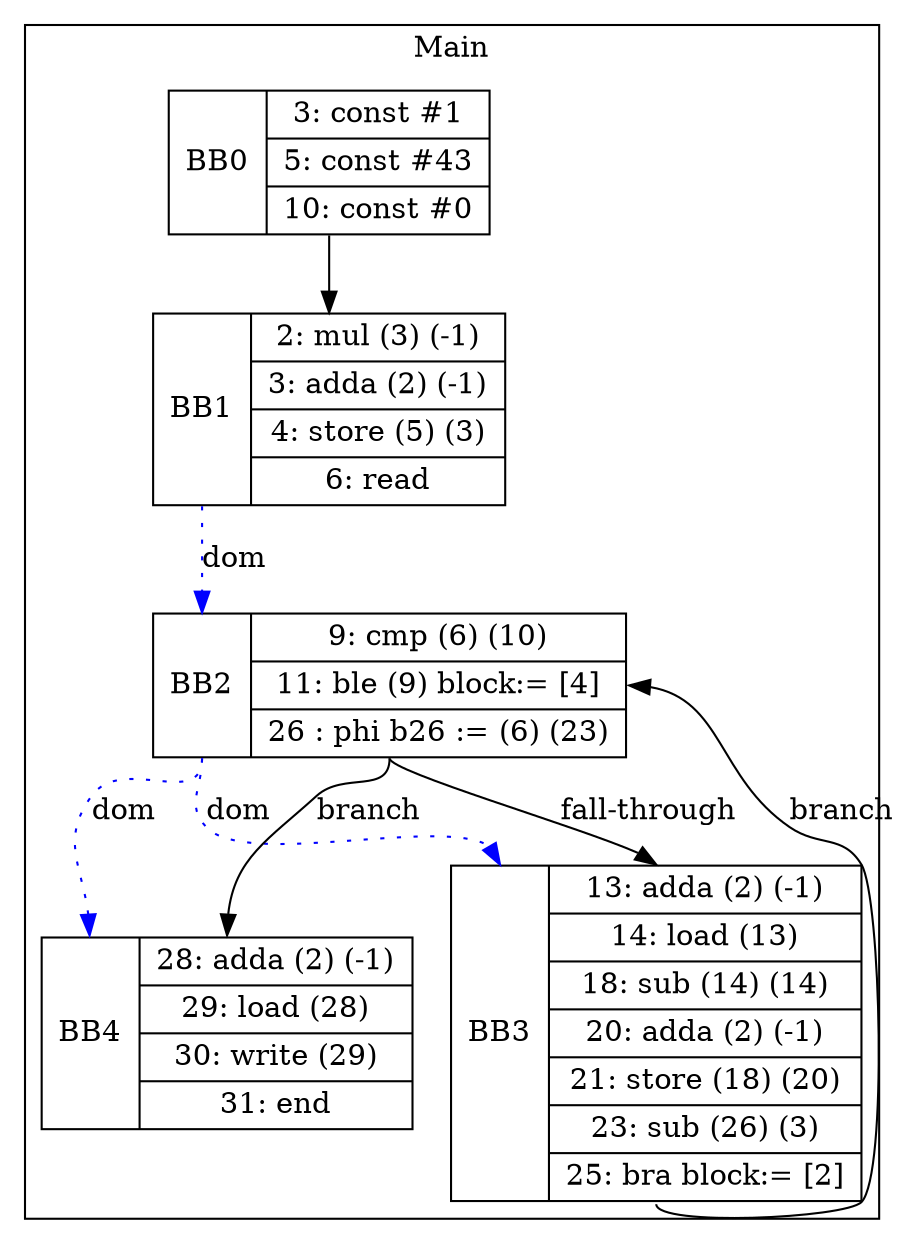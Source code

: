 digraph G {
node [shape=record];
subgraph cluster_main{
label = "Main";
BB0 [shape=record, label="<b>BB0|{3: const #1|5: const #43|10: const #0}"];
BB1 [shape=record, label="<b>BB1|{2: mul (3) (-1)|3: adda (2) (-1)|4: store (5) (3)|6: read}"];
BB2 [shape=record, label="<b>BB2|{9: cmp (6) (10)|11: ble (9) block:= [4]|26 : phi b26 := (6) (23)}"];
BB3 [shape=record, label="<b>BB3|{13: adda (2) (-1)|14: load (13)|18: sub (14) (14)|20: adda (2) (-1)|21: store (18) (20)|23: sub (26) (3)|25: bra block:= [2]}"];
BB4 [shape=record, label="<b>BB4|{28: adda (2) (-1)|29: load (28)|30: write (29)|31: end}"];
}
BB0:s -> BB1:n ;
BB2:b -> BB3:b [color=blue, style=dotted, label="dom"];
BB2:b -> BB4:b [color=blue, style=dotted, label="dom"];
BB1:b -> BB2:b [color=blue, style=dotted, label="dom"];
BB2:s -> BB4:n [label="branch"];
BB3:s -> BB2:e [label="branch"];
BB2:s -> BB3:n [label="fall-through"];
}
